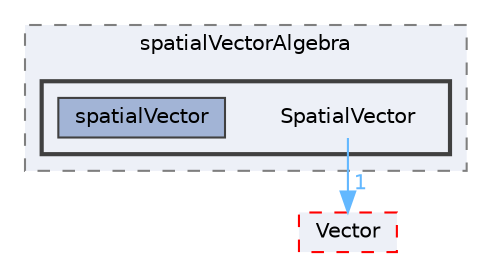 digraph "src/OpenFOAM/primitives/spatialVectorAlgebra/SpatialVector"
{
 // LATEX_PDF_SIZE
  bgcolor="transparent";
  edge [fontname=Helvetica,fontsize=10,labelfontname=Helvetica,labelfontsize=10];
  node [fontname=Helvetica,fontsize=10,shape=box,height=0.2,width=0.4];
  compound=true
  subgraph clusterdir_0d054148b2ad42a055e9a559a10add02 {
    graph [ bgcolor="#edf0f7", pencolor="grey50", label="spatialVectorAlgebra", fontname=Helvetica,fontsize=10 style="filled,dashed", URL="dir_0d054148b2ad42a055e9a559a10add02.html",tooltip=""]
  subgraph clusterdir_1a21c85ef952176fd1a5b65876ff17ef {
    graph [ bgcolor="#edf0f7", pencolor="grey25", label="", fontname=Helvetica,fontsize=10 style="filled,bold", URL="dir_1a21c85ef952176fd1a5b65876ff17ef.html",tooltip=""]
    dir_1a21c85ef952176fd1a5b65876ff17ef [shape=plaintext, label="SpatialVector"];
  dir_35f491412e68cb93bbfbe727a451bd47 [label="spatialVector", fillcolor="#a2b4d6", color="grey25", style="filled", URL="dir_35f491412e68cb93bbfbe727a451bd47.html",tooltip=""];
  }
  }
  dir_6ef5fbba1c02603637a533e2f686aa62 [label="Vector", fillcolor="#edf0f7", color="red", style="filled,dashed", URL="dir_6ef5fbba1c02603637a533e2f686aa62.html",tooltip=""];
  dir_1a21c85ef952176fd1a5b65876ff17ef->dir_6ef5fbba1c02603637a533e2f686aa62 [headlabel="1", labeldistance=1.5 headhref="dir_003680_004258.html" href="dir_003680_004258.html" color="steelblue1" fontcolor="steelblue1"];
}
